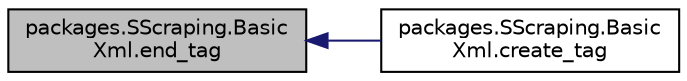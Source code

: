 digraph "packages.SScraping.BasicXml.end_tag"
{
  edge [fontname="Helvetica",fontsize="10",labelfontname="Helvetica",labelfontsize="10"];
  node [fontname="Helvetica",fontsize="10",shape=record];
  rankdir="LR";
  Node16 [label="packages.SScraping.Basic\lXml.end_tag",height=0.2,width=0.4,color="black", fillcolor="grey75", style="filled", fontcolor="black"];
  Node16 -> Node17 [dir="back",color="midnightblue",fontsize="10",style="solid",fontname="Helvetica"];
  Node17 [label="packages.SScraping.Basic\lXml.create_tag",height=0.2,width=0.4,color="black", fillcolor="white", style="filled",URL="$classpackages_1_1_s_scraping_1_1_basic_xml.html#a6fd94618bafc2f06934e11f14381a9b4"];
}

